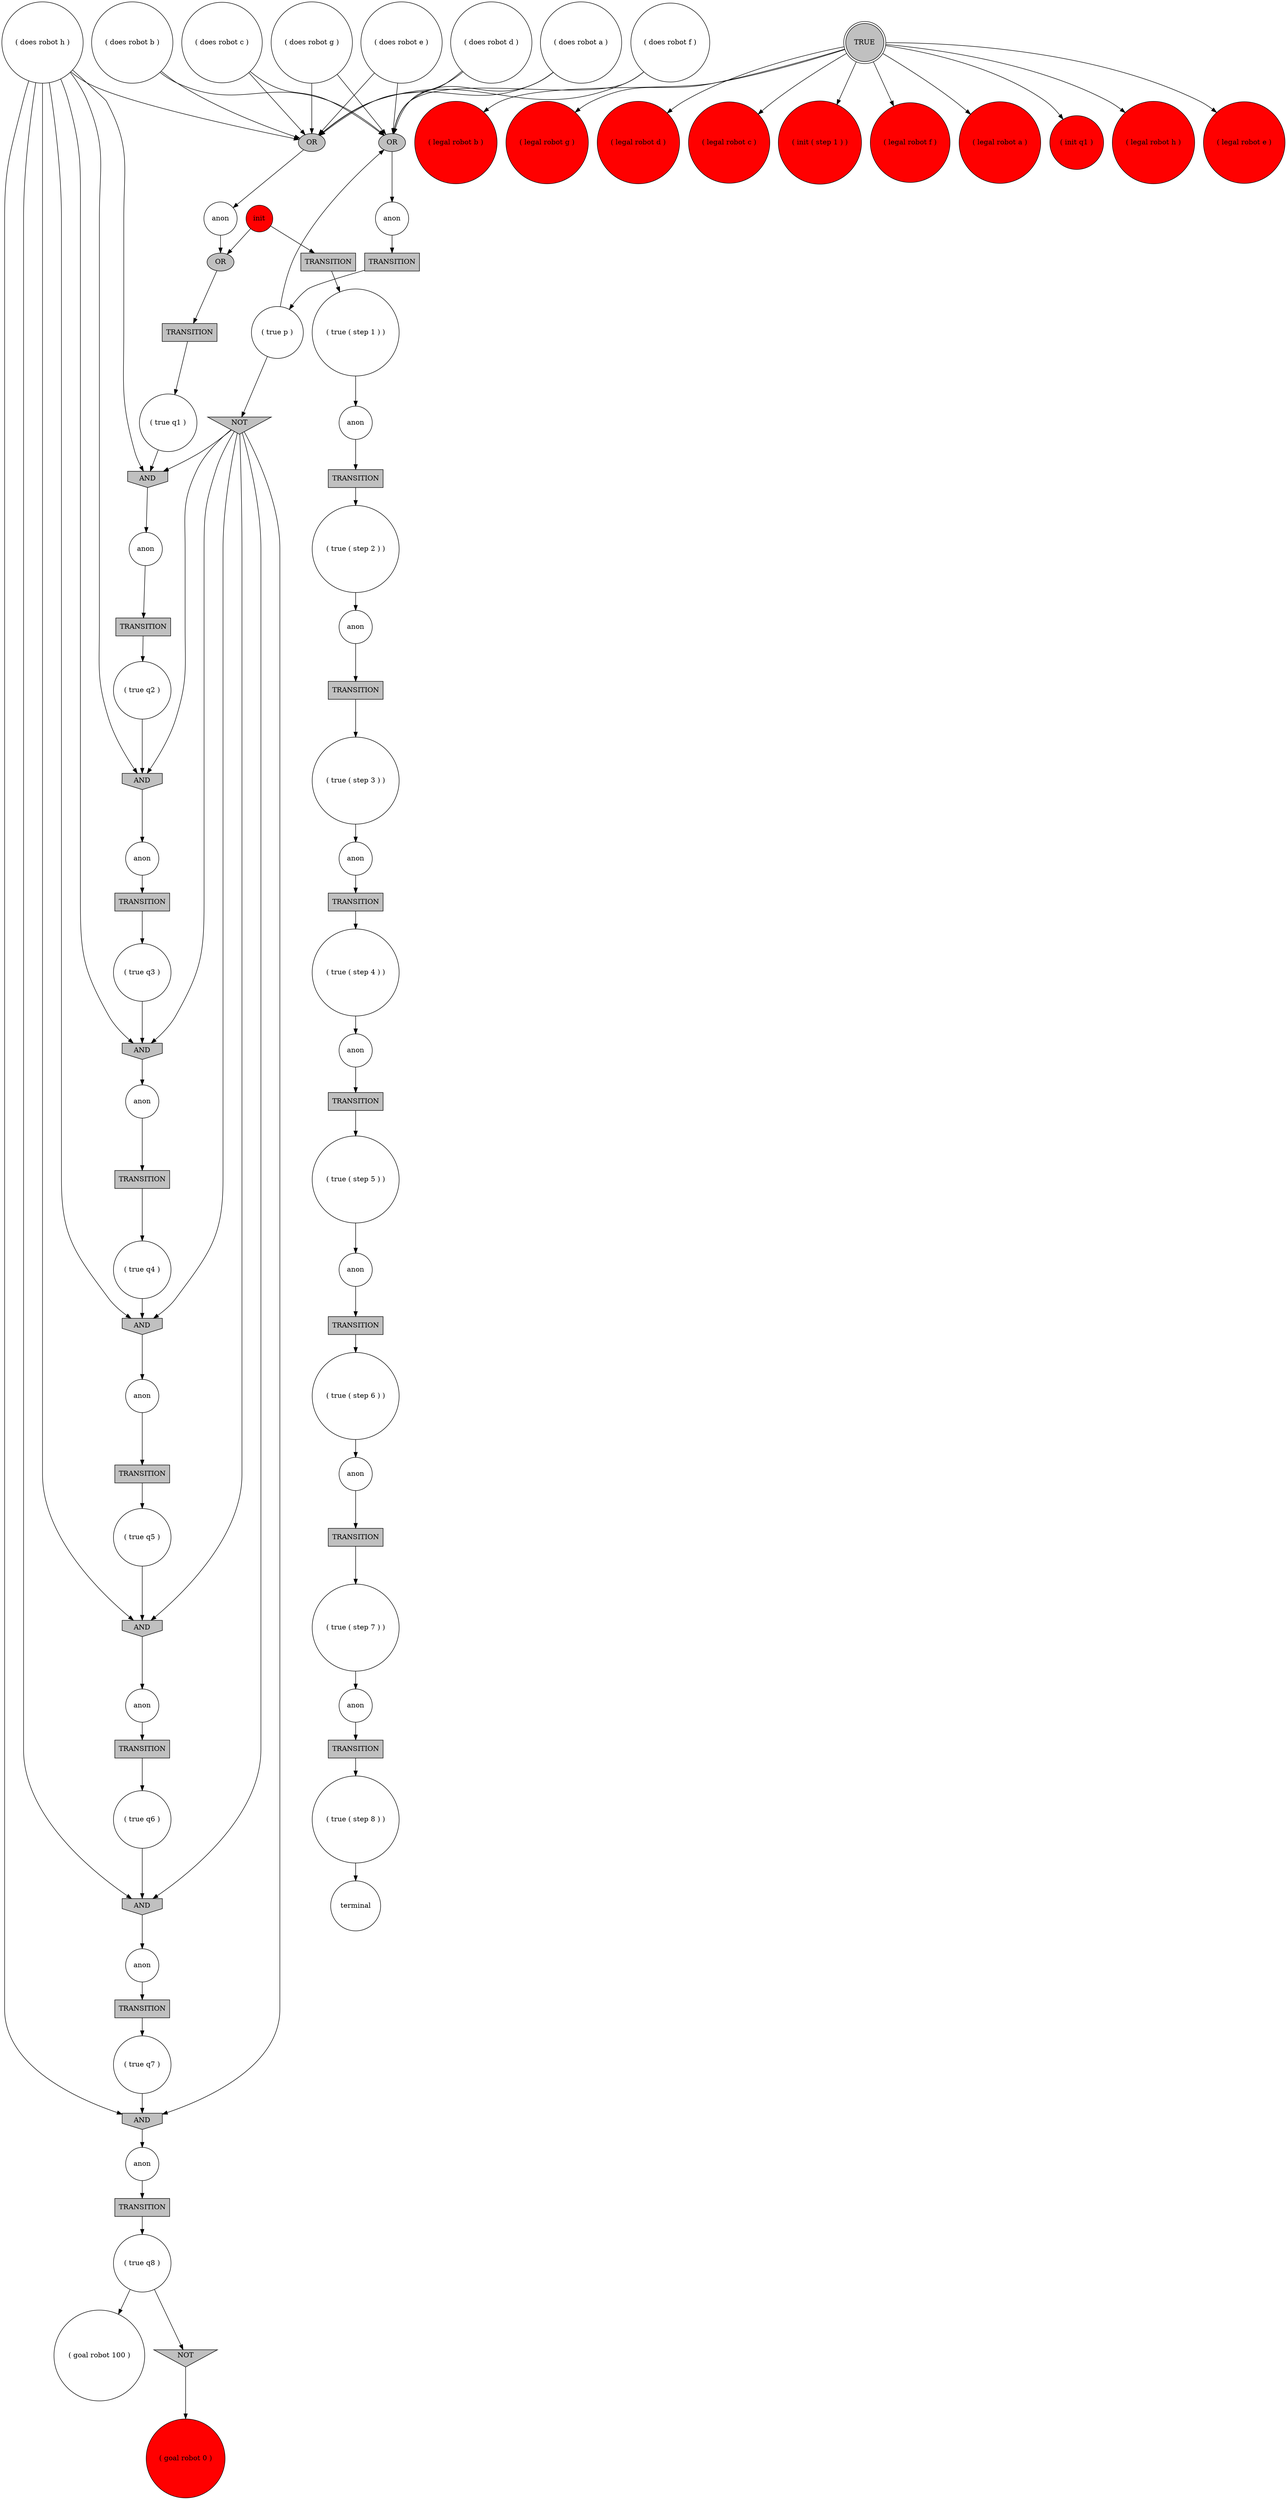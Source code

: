 digraph propNet
{
	"@38822903"[shape=circle, style= filled, fillcolor=white, label="anon"]; "@38822903"->"@3cdd12d9"; 
	"@12411142"[shape=circle, style= filled, fillcolor=white, label="anon"]; "@12411142"->"@468ca876"; 
	"@131d561e"[shape=circle, style= filled, fillcolor=white, label="anon"]; "@131d561e"->"@3b4b4010"; 
	"@3cdd12d9"[shape=box, style= filled, fillcolor=grey, label="TRANSITION"]; "@3cdd12d9"->"@547036d9"; 
	"@63059181"[shape=box, style= filled, fillcolor=grey, label="TRANSITION"]; "@63059181"->"@30b4ffd2"; 
	"@5db59d30"[shape=circle, style= filled, fillcolor=white, label="( true ( step 2 ) )"]; "@5db59d30"->"@5d3bbeac"; 
	"@2291ea14"[shape=invhouse, style= filled, fillcolor=grey, label="AND"]; "@2291ea14"->"@7c321e66"; 
	"@46f1e276"[shape=box, style= filled, fillcolor=grey, label="TRANSITION"]; "@46f1e276"->"@62b0a5a1"; 
	"@72037289"[shape=circle, style= filled, fillcolor=red, label="( legal robot b )"]; 
	"@7bc97842"[shape=circle, style= filled, fillcolor=red, label="( legal robot g )"]; 
	"@1a619aed"[shape=circle, style= filled, fillcolor=white, label="( goal robot 100 )"]; 
	"@3eb72e39"[shape=invhouse, style= filled, fillcolor=grey, label="AND"]; "@3eb72e39"->"@cf7d330"; 
	"@62b0a5a1"[shape=circle, style= filled, fillcolor=white, label="( true q3 )"]; "@62b0a5a1"->"@4f5c2714"; 
	"@182d4f38"[shape=circle, style= filled, fillcolor=white, label="anon"]; "@182d4f38"->"@dac4d7d"; 
	"@76e9807e"[shape=circle, style= filled, fillcolor=white, label="( does robot e )"]; "@76e9807e"->"@513a5fc9"; "@76e9807e"->"@4ffb9321"; 
	"@5d3bbeac"[shape=circle, style= filled, fillcolor=white, label="anon"]; "@5d3bbeac"->"@3e827f18"; 
	"@2bb25f2a"[shape=circle, style= filled, fillcolor=white, label="( true ( step 4 ) )"]; "@2bb25f2a"->"@714e10d"; 
	"@714e10d"[shape=circle, style= filled, fillcolor=white, label="anon"]; "@714e10d"->"@72b31656"; 
	"@3e827f18"[shape=box, style= filled, fillcolor=grey, label="TRANSITION"]; "@3e827f18"->"@70067c4"; 
	"@2e7ea5e5"[shape=circle, style= filled, fillcolor=white, label="terminal"]; 
	"@3a01e99a"[shape=circle, style= filled, fillcolor=white, label="( does robot d )"]; "@3a01e99a"->"@513a5fc9"; "@3a01e99a"->"@4ffb9321"; 
	"@4be6077d"[shape=circle, style= filled, fillcolor=red, label="( legal robot d )"]; 
	"@5a8f2b11"[shape=invhouse, style= filled, fillcolor=grey, label="AND"]; "@5a8f2b11"->"@12411142"; 
	"@144a1ceb"[shape=circle, style= filled, fillcolor=white, label="anon"]; "@144a1ceb"->"@5636bfef"; 
	"@e75db54"[shape=circle, style= filled, fillcolor=white, label="( does robot a )"]; "@e75db54"->"@513a5fc9"; "@e75db54"->"@4ffb9321"; 
	"@5331e813"[shape=circle, style= filled, fillcolor=white, label="( true q6 )"]; "@5331e813"->"@70c592b9"; 
	"@7d96cb31"[shape=circle, style= filled, fillcolor=white, label="anon"]; "@7d96cb31"->"@1e1d47e5"; 
	"@4b011c26"[shape=circle, style= filled, fillcolor=white, label="( true ( step 8 ) )"]; "@4b011c26"->"@2e7ea5e5"; 
	"@547036d9"[shape=circle, style= filled, fillcolor=white, label="( true q7 )"]; "@547036d9"->"@87c2d35"; 
	"@649ccf"[shape=circle, style= filled, fillcolor=red, label="( legal robot c )"]; 
	"@5679ed7"[shape=circle, style= filled, fillcolor=white, label="( true ( step 7 ) )"]; "@5679ed7"->"@249a08b"; 
	"@5657ad67"[shape=circle, style= filled, fillcolor=white, label="anon"]; "@5657ad67"->"@7729d8ec"; 
	"@6b281319"[shape=circle, style= filled, fillcolor=white, label="( true ( step 1 ) )"]; "@6b281319"->"@131d561e"; 
	"@57d94ae8"[shape=circle, style= filled, fillcolor=white, label="anon"]; "@57d94ae8"->"@131993d0"; 
	"@60418070"[shape=box, style= filled, fillcolor=grey, label="TRANSITION"]; "@60418070"->"@25d0de99"; 
	"@607d27cc"[shape=circle, style= filled, fillcolor=red, label="( init ( step 1 ) )"]; 
	"@4064b0d1"[shape=circle, style= filled, fillcolor=white, label="( true q4 )"]; "@4064b0d1"->"@6eae5e97"; 
	"@6eae5e97"[shape=invhouse, style= filled, fillcolor=grey, label="AND"]; "@6eae5e97"->"@7d96cb31"; 
	"@249a08b"[shape=circle, style= filled, fillcolor=white, label="anon"]; "@249a08b"->"@3d719725"; 
	"@70067c4"[shape=circle, style= filled, fillcolor=white, label="( true ( step 3 ) )"]; "@70067c4"->"@5657ad67"; 
	"@41b8aa7d"[shape=circle, style= filled, fillcolor=white, label="( true ( step 6 ) )"]; "@41b8aa7d"->"@fa3ac52"; 
	"@23c56d80"[shape=circle, style= filled, fillcolor=red, label="( goal robot 0 )"]; 
	"@7729d8ec"[shape=box, style= filled, fillcolor=grey, label="TRANSITION"]; "@7729d8ec"->"@2bb25f2a"; 
	"@cf7d330"[shape=circle, style= filled, fillcolor=white, label="anon"]; "@cf7d330"->"@60418070"; 
	"@4f5c2714"[shape=invhouse, style= filled, fillcolor=grey, label="AND"]; "@4f5c2714"->"@57d94ae8"; 
	"@59215f69"[shape=circle, style= filled, fillcolor=red, label="( legal robot f )"]; 
	"@25d0de99"[shape=circle, style= filled, fillcolor=white, label="( true q2 )"]; "@25d0de99"->"@2291ea14"; 
	"@7e626dab"[shape=invtriangle, style= filled, fillcolor=grey, label="NOT"]; "@7e626dab"->"@23c56d80"; 
	"@87c2d35"[shape=invhouse, style= filled, fillcolor=grey, label="AND"]; "@87c2d35"->"@1ffad492"; 
	"@131993d0"[shape=box, style= filled, fillcolor=grey, label="TRANSITION"]; "@131993d0"->"@4064b0d1"; 
	"@2260f629"[shape=box, style= filled, fillcolor=grey, label="TRANSITION"]; "@2260f629"->"@5815bbea"; 
	"@5b941f5a"[shape=circle, style= filled, fillcolor=white, label="( true p )"]; "@5b941f5a"->"@44c5d092"; "@5b941f5a"->"@4ffb9321"; 
	"@dac4d7d"[shape=ellipse, style= filled, fillcolor=grey, label="OR"]; "@dac4d7d"->"@2260f629"; 
	"@7c321e66"[shape=circle, style= filled, fillcolor=white, label="anon"]; "@7c321e66"->"@46f1e276"; 
	"@3d719725"[shape=box, style= filled, fillcolor=grey, label="TRANSITION"]; "@3d719725"->"@4b011c26"; 
	"@44c5d092"[shape=invtriangle, style= filled, fillcolor=grey, label="NOT"]; "@44c5d092"->"@2291ea14"; "@44c5d092"->"@4f5c2714"; "@44c5d092"->"@6eae5e97"; "@44c5d092"->"@87c2d35"; "@44c5d092"->"@70c592b9"; "@44c5d092"->"@3eb72e39"; "@44c5d092"->"@5a8f2b11"; 
	"@4ffbd4a3"[shape=circle, style= filled, fillcolor=white, label="( does robot f )"]; "@4ffbd4a3"->"@513a5fc9"; "@4ffbd4a3"->"@4ffb9321"; 
	"@5636bfef"[shape=box, style= filled, fillcolor=grey, label="TRANSITION"]; "@5636bfef"->"@41b8aa7d"; 
	"@4ffb9321"[shape=ellipse, style= filled, fillcolor=grey, label="OR"]; "@4ffb9321"->"@26871a6e"; 
	"@3b4b4010"[shape=box, style= filled, fillcolor=grey, label="TRANSITION"]; "@3b4b4010"->"@5db59d30"; 
	"@25dbf480"[shape=box, style= filled, fillcolor=grey, label="TRANSITION"]; "@25dbf480"->"@5b941f5a"; 
	"@5f332051"[shape=circle, style= filled, fillcolor=red, label="init"]; "@5f332051"->"@dac4d7d"; "@5f332051"->"@72e4ee10"; 
	"@12ae3acd"[shape=circle, style= filled, fillcolor=white, label="( does robot b )"]; "@12ae3acd"->"@513a5fc9"; "@12ae3acd"->"@4ffb9321"; 
	"@50b6ce53"[shape=circle, style= filled, fillcolor=white, label="( does robot h )"]; "@50b6ce53"->"@513a5fc9"; "@50b6ce53"->"@2291ea14"; "@50b6ce53"->"@4f5c2714"; "@50b6ce53"->"@6eae5e97"; "@50b6ce53"->"@87c2d35"; "@50b6ce53"->"@70c592b9"; "@50b6ce53"->"@3eb72e39"; "@50b6ce53"->"@5a8f2b11"; 
	"@72b31656"[shape=box, style= filled, fillcolor=grey, label="TRANSITION"]; "@72b31656"->"@17a977c3"; 
	"@30b4ffd2"[shape=circle, style= filled, fillcolor=white, label="( true q8 )"]; "@30b4ffd2"->"@7e626dab"; "@30b4ffd2"->"@1a619aed"; 
	"@7bc2a125"[shape=circle, style= filled, fillcolor=red, label="( legal robot a )"]; 
	"@1ffad492"[shape=circle, style= filled, fillcolor=white, label="anon"]; "@1ffad492"->"@63059181"; 
	"@770948e1"[shape=circle, style= filled, fillcolor=white, label="( does robot c )"]; "@770948e1"->"@513a5fc9"; "@770948e1"->"@4ffb9321"; 
	"@6ee6ff8e"[shape=circle, style= filled, fillcolor=red, label="( init q1 )"]; 
	"@26871a6e"[shape=circle, style= filled, fillcolor=white, label="anon"]; "@26871a6e"->"@25dbf480"; 
	"@17a977c3"[shape=circle, style= filled, fillcolor=white, label="( true ( step 5 ) )"]; "@17a977c3"->"@144a1ceb"; 
	"@699a3170"[shape=circle, style= filled, fillcolor=red, label="( legal robot h )"]; 
	"@fa3ac52"[shape=circle, style= filled, fillcolor=white, label="anon"]; "@fa3ac52"->"@71c46138"; 
	"@e21d553"[shape=circle, style= filled, fillcolor=red, label="( legal robot e )"]; 
	"@513a5fc9"[shape=ellipse, style= filled, fillcolor=grey, label="OR"]; "@513a5fc9"->"@182d4f38"; 
	"@72e4ee10"[shape=box, style= filled, fillcolor=grey, label="TRANSITION"]; "@72e4ee10"->"@6b281319"; 
	"@56dde028"[shape=doublecircle, style= filled, fillcolor=grey, label="TRUE"]; "@56dde028"->"@607d27cc"; "@56dde028"->"@e21d553"; "@56dde028"->"@7bc2a125"; "@56dde028"->"@59215f69"; "@56dde028"->"@6ee6ff8e"; "@56dde028"->"@72037289"; "@56dde028"->"@699a3170"; "@56dde028"->"@4be6077d"; "@56dde028"->"@7bc97842"; "@56dde028"->"@649ccf"; 
	"@6bdd7fab"[shape=circle, style= filled, fillcolor=white, label="( does robot g )"]; "@6bdd7fab"->"@513a5fc9"; "@6bdd7fab"->"@4ffb9321"; 
	"@46c99c31"[shape=circle, style= filled, fillcolor=white, label="( true q5 )"]; "@46c99c31"->"@5a8f2b11"; 
	"@1e1d47e5"[shape=box, style= filled, fillcolor=grey, label="TRANSITION"]; "@1e1d47e5"->"@46c99c31"; 
	"@468ca876"[shape=box, style= filled, fillcolor=grey, label="TRANSITION"]; "@468ca876"->"@5331e813"; 
	"@70c592b9"[shape=invhouse, style= filled, fillcolor=grey, label="AND"]; "@70c592b9"->"@38822903"; 
	"@71c46138"[shape=box, style= filled, fillcolor=grey, label="TRANSITION"]; "@71c46138"->"@5679ed7"; 
	"@5815bbea"[shape=circle, style= filled, fillcolor=white, label="( true q1 )"]; "@5815bbea"->"@3eb72e39"; 
}